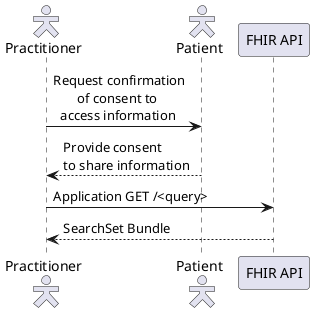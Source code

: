 @startuml

skinparam actorStyle hollow

actor        "Practitioner"     as pra
actor        "Patient"          as pat
participant  "FHIR API"         as api

pra ->  pat : Request confirmation\n       of consent to\n  access information
pra <-- pat : Provide consent\nto share information

pra ->  api : Application GET /<query>
pra <-- api : SearchSet Bundle

@enduml
